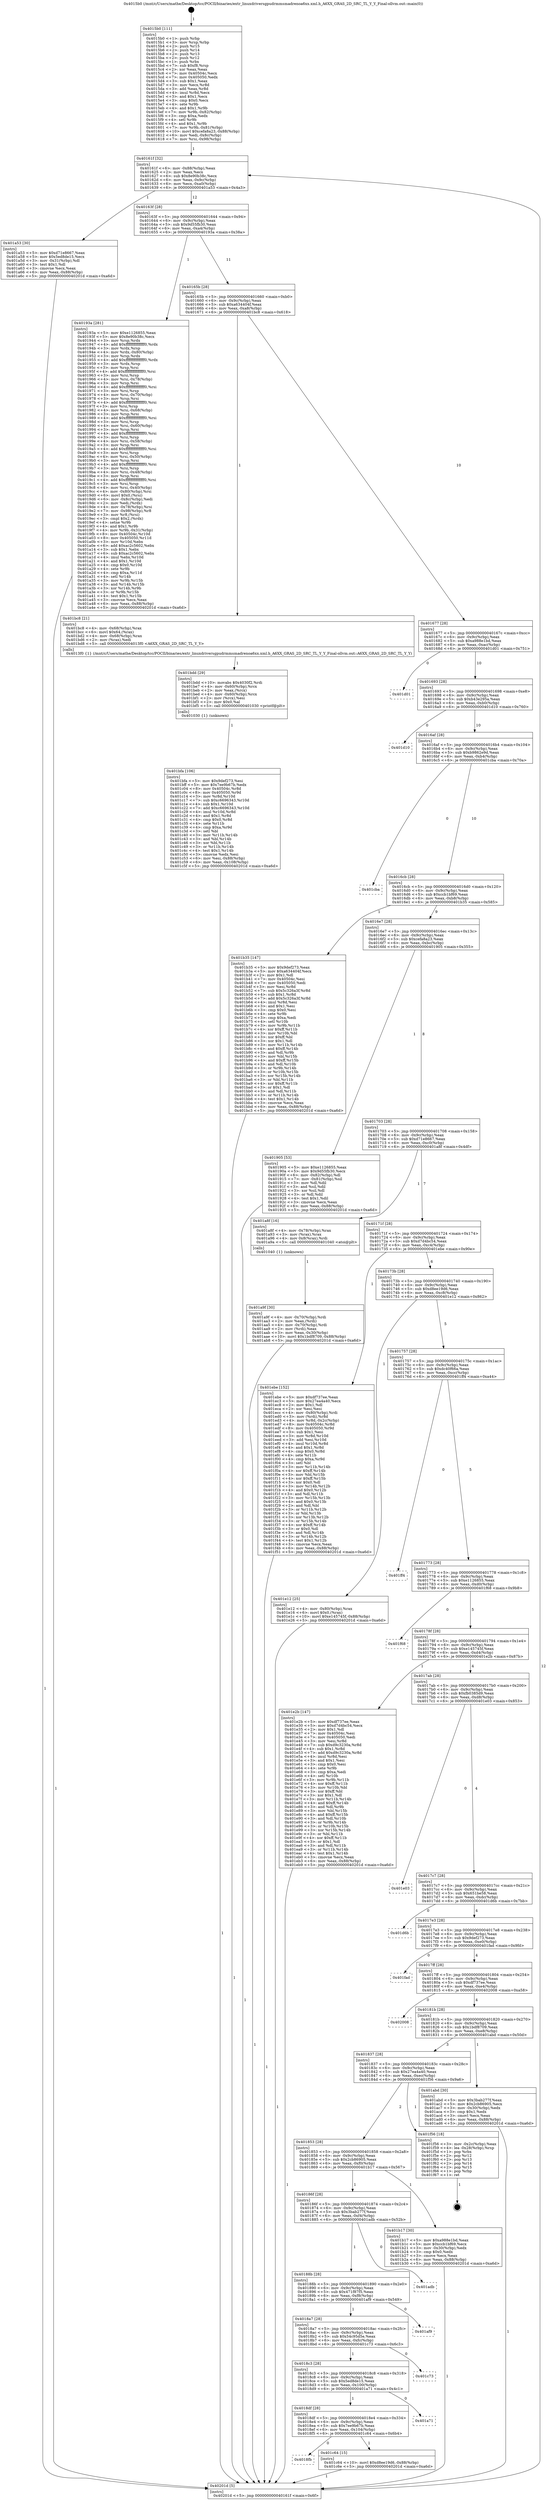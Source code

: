 digraph "0x4015b0" {
  label = "0x4015b0 (/mnt/c/Users/mathe/Desktop/tcc/POCII/binaries/extr_linuxdriversgpudrmmsmadrenoa6xx.xml.h_A6XX_GRAS_2D_SRC_TL_Y_Y_Final-ollvm.out::main(0))"
  labelloc = "t"
  node[shape=record]

  Entry [label="",width=0.3,height=0.3,shape=circle,fillcolor=black,style=filled]
  "0x40161f" [label="{
     0x40161f [32]\l
     | [instrs]\l
     &nbsp;&nbsp;0x40161f \<+6\>: mov -0x88(%rbp),%eax\l
     &nbsp;&nbsp;0x401625 \<+2\>: mov %eax,%ecx\l
     &nbsp;&nbsp;0x401627 \<+6\>: sub $0x8e90b38c,%ecx\l
     &nbsp;&nbsp;0x40162d \<+6\>: mov %eax,-0x9c(%rbp)\l
     &nbsp;&nbsp;0x401633 \<+6\>: mov %ecx,-0xa0(%rbp)\l
     &nbsp;&nbsp;0x401639 \<+6\>: je 0000000000401a53 \<main+0x4a3\>\l
  }"]
  "0x401a53" [label="{
     0x401a53 [30]\l
     | [instrs]\l
     &nbsp;&nbsp;0x401a53 \<+5\>: mov $0xd71e8667,%eax\l
     &nbsp;&nbsp;0x401a58 \<+5\>: mov $0x5ed8de15,%ecx\l
     &nbsp;&nbsp;0x401a5d \<+3\>: mov -0x31(%rbp),%dl\l
     &nbsp;&nbsp;0x401a60 \<+3\>: test $0x1,%dl\l
     &nbsp;&nbsp;0x401a63 \<+3\>: cmovne %ecx,%eax\l
     &nbsp;&nbsp;0x401a66 \<+6\>: mov %eax,-0x88(%rbp)\l
     &nbsp;&nbsp;0x401a6c \<+5\>: jmp 000000000040201d \<main+0xa6d\>\l
  }"]
  "0x40163f" [label="{
     0x40163f [28]\l
     | [instrs]\l
     &nbsp;&nbsp;0x40163f \<+5\>: jmp 0000000000401644 \<main+0x94\>\l
     &nbsp;&nbsp;0x401644 \<+6\>: mov -0x9c(%rbp),%eax\l
     &nbsp;&nbsp;0x40164a \<+5\>: sub $0x9d55fb30,%eax\l
     &nbsp;&nbsp;0x40164f \<+6\>: mov %eax,-0xa4(%rbp)\l
     &nbsp;&nbsp;0x401655 \<+6\>: je 000000000040193a \<main+0x38a\>\l
  }"]
  Exit [label="",width=0.3,height=0.3,shape=circle,fillcolor=black,style=filled,peripheries=2]
  "0x40193a" [label="{
     0x40193a [281]\l
     | [instrs]\l
     &nbsp;&nbsp;0x40193a \<+5\>: mov $0xe1126855,%eax\l
     &nbsp;&nbsp;0x40193f \<+5\>: mov $0x8e90b38c,%ecx\l
     &nbsp;&nbsp;0x401944 \<+3\>: mov %rsp,%rdx\l
     &nbsp;&nbsp;0x401947 \<+4\>: add $0xfffffffffffffff0,%rdx\l
     &nbsp;&nbsp;0x40194b \<+3\>: mov %rdx,%rsp\l
     &nbsp;&nbsp;0x40194e \<+4\>: mov %rdx,-0x80(%rbp)\l
     &nbsp;&nbsp;0x401952 \<+3\>: mov %rsp,%rdx\l
     &nbsp;&nbsp;0x401955 \<+4\>: add $0xfffffffffffffff0,%rdx\l
     &nbsp;&nbsp;0x401959 \<+3\>: mov %rdx,%rsp\l
     &nbsp;&nbsp;0x40195c \<+3\>: mov %rsp,%rsi\l
     &nbsp;&nbsp;0x40195f \<+4\>: add $0xfffffffffffffff0,%rsi\l
     &nbsp;&nbsp;0x401963 \<+3\>: mov %rsi,%rsp\l
     &nbsp;&nbsp;0x401966 \<+4\>: mov %rsi,-0x78(%rbp)\l
     &nbsp;&nbsp;0x40196a \<+3\>: mov %rsp,%rsi\l
     &nbsp;&nbsp;0x40196d \<+4\>: add $0xfffffffffffffff0,%rsi\l
     &nbsp;&nbsp;0x401971 \<+3\>: mov %rsi,%rsp\l
     &nbsp;&nbsp;0x401974 \<+4\>: mov %rsi,-0x70(%rbp)\l
     &nbsp;&nbsp;0x401978 \<+3\>: mov %rsp,%rsi\l
     &nbsp;&nbsp;0x40197b \<+4\>: add $0xfffffffffffffff0,%rsi\l
     &nbsp;&nbsp;0x40197f \<+3\>: mov %rsi,%rsp\l
     &nbsp;&nbsp;0x401982 \<+4\>: mov %rsi,-0x68(%rbp)\l
     &nbsp;&nbsp;0x401986 \<+3\>: mov %rsp,%rsi\l
     &nbsp;&nbsp;0x401989 \<+4\>: add $0xfffffffffffffff0,%rsi\l
     &nbsp;&nbsp;0x40198d \<+3\>: mov %rsi,%rsp\l
     &nbsp;&nbsp;0x401990 \<+4\>: mov %rsi,-0x60(%rbp)\l
     &nbsp;&nbsp;0x401994 \<+3\>: mov %rsp,%rsi\l
     &nbsp;&nbsp;0x401997 \<+4\>: add $0xfffffffffffffff0,%rsi\l
     &nbsp;&nbsp;0x40199b \<+3\>: mov %rsi,%rsp\l
     &nbsp;&nbsp;0x40199e \<+4\>: mov %rsi,-0x58(%rbp)\l
     &nbsp;&nbsp;0x4019a2 \<+3\>: mov %rsp,%rsi\l
     &nbsp;&nbsp;0x4019a5 \<+4\>: add $0xfffffffffffffff0,%rsi\l
     &nbsp;&nbsp;0x4019a9 \<+3\>: mov %rsi,%rsp\l
     &nbsp;&nbsp;0x4019ac \<+4\>: mov %rsi,-0x50(%rbp)\l
     &nbsp;&nbsp;0x4019b0 \<+3\>: mov %rsp,%rsi\l
     &nbsp;&nbsp;0x4019b3 \<+4\>: add $0xfffffffffffffff0,%rsi\l
     &nbsp;&nbsp;0x4019b7 \<+3\>: mov %rsi,%rsp\l
     &nbsp;&nbsp;0x4019ba \<+4\>: mov %rsi,-0x48(%rbp)\l
     &nbsp;&nbsp;0x4019be \<+3\>: mov %rsp,%rsi\l
     &nbsp;&nbsp;0x4019c1 \<+4\>: add $0xfffffffffffffff0,%rsi\l
     &nbsp;&nbsp;0x4019c5 \<+3\>: mov %rsi,%rsp\l
     &nbsp;&nbsp;0x4019c8 \<+4\>: mov %rsi,-0x40(%rbp)\l
     &nbsp;&nbsp;0x4019cc \<+4\>: mov -0x80(%rbp),%rsi\l
     &nbsp;&nbsp;0x4019d0 \<+6\>: movl $0x0,(%rsi)\l
     &nbsp;&nbsp;0x4019d6 \<+6\>: mov -0x8c(%rbp),%edi\l
     &nbsp;&nbsp;0x4019dc \<+2\>: mov %edi,(%rdx)\l
     &nbsp;&nbsp;0x4019de \<+4\>: mov -0x78(%rbp),%rsi\l
     &nbsp;&nbsp;0x4019e2 \<+7\>: mov -0x98(%rbp),%r8\l
     &nbsp;&nbsp;0x4019e9 \<+3\>: mov %r8,(%rsi)\l
     &nbsp;&nbsp;0x4019ec \<+3\>: cmpl $0x2,(%rdx)\l
     &nbsp;&nbsp;0x4019ef \<+4\>: setne %r9b\l
     &nbsp;&nbsp;0x4019f3 \<+4\>: and $0x1,%r9b\l
     &nbsp;&nbsp;0x4019f7 \<+4\>: mov %r9b,-0x31(%rbp)\l
     &nbsp;&nbsp;0x4019fb \<+8\>: mov 0x40504c,%r10d\l
     &nbsp;&nbsp;0x401a03 \<+8\>: mov 0x405050,%r11d\l
     &nbsp;&nbsp;0x401a0b \<+3\>: mov %r10d,%ebx\l
     &nbsp;&nbsp;0x401a0e \<+6\>: add $0xac2c5602,%ebx\l
     &nbsp;&nbsp;0x401a14 \<+3\>: sub $0x1,%ebx\l
     &nbsp;&nbsp;0x401a17 \<+6\>: sub $0xac2c5602,%ebx\l
     &nbsp;&nbsp;0x401a1d \<+4\>: imul %ebx,%r10d\l
     &nbsp;&nbsp;0x401a21 \<+4\>: and $0x1,%r10d\l
     &nbsp;&nbsp;0x401a25 \<+4\>: cmp $0x0,%r10d\l
     &nbsp;&nbsp;0x401a29 \<+4\>: sete %r9b\l
     &nbsp;&nbsp;0x401a2d \<+4\>: cmp $0xa,%r11d\l
     &nbsp;&nbsp;0x401a31 \<+4\>: setl %r14b\l
     &nbsp;&nbsp;0x401a35 \<+3\>: mov %r9b,%r15b\l
     &nbsp;&nbsp;0x401a38 \<+3\>: and %r14b,%r15b\l
     &nbsp;&nbsp;0x401a3b \<+3\>: xor %r14b,%r9b\l
     &nbsp;&nbsp;0x401a3e \<+3\>: or %r9b,%r15b\l
     &nbsp;&nbsp;0x401a41 \<+4\>: test $0x1,%r15b\l
     &nbsp;&nbsp;0x401a45 \<+3\>: cmovne %ecx,%eax\l
     &nbsp;&nbsp;0x401a48 \<+6\>: mov %eax,-0x88(%rbp)\l
     &nbsp;&nbsp;0x401a4e \<+5\>: jmp 000000000040201d \<main+0xa6d\>\l
  }"]
  "0x40165b" [label="{
     0x40165b [28]\l
     | [instrs]\l
     &nbsp;&nbsp;0x40165b \<+5\>: jmp 0000000000401660 \<main+0xb0\>\l
     &nbsp;&nbsp;0x401660 \<+6\>: mov -0x9c(%rbp),%eax\l
     &nbsp;&nbsp;0x401666 \<+5\>: sub $0xa634404f,%eax\l
     &nbsp;&nbsp;0x40166b \<+6\>: mov %eax,-0xa8(%rbp)\l
     &nbsp;&nbsp;0x401671 \<+6\>: je 0000000000401bc8 \<main+0x618\>\l
  }"]
  "0x4018fb" [label="{
     0x4018fb\l
  }", style=dashed]
  "0x401bc8" [label="{
     0x401bc8 [21]\l
     | [instrs]\l
     &nbsp;&nbsp;0x401bc8 \<+4\>: mov -0x68(%rbp),%rax\l
     &nbsp;&nbsp;0x401bcc \<+6\>: movl $0x64,(%rax)\l
     &nbsp;&nbsp;0x401bd2 \<+4\>: mov -0x68(%rbp),%rax\l
     &nbsp;&nbsp;0x401bd6 \<+2\>: mov (%rax),%edi\l
     &nbsp;&nbsp;0x401bd8 \<+5\>: call 00000000004013f0 \<A6XX_GRAS_2D_SRC_TL_Y_Y\>\l
     | [calls]\l
     &nbsp;&nbsp;0x4013f0 \{1\} (/mnt/c/Users/mathe/Desktop/tcc/POCII/binaries/extr_linuxdriversgpudrmmsmadrenoa6xx.xml.h_A6XX_GRAS_2D_SRC_TL_Y_Y_Final-ollvm.out::A6XX_GRAS_2D_SRC_TL_Y_Y)\l
  }"]
  "0x401677" [label="{
     0x401677 [28]\l
     | [instrs]\l
     &nbsp;&nbsp;0x401677 \<+5\>: jmp 000000000040167c \<main+0xcc\>\l
     &nbsp;&nbsp;0x40167c \<+6\>: mov -0x9c(%rbp),%eax\l
     &nbsp;&nbsp;0x401682 \<+5\>: sub $0xa988e1bd,%eax\l
     &nbsp;&nbsp;0x401687 \<+6\>: mov %eax,-0xac(%rbp)\l
     &nbsp;&nbsp;0x40168d \<+6\>: je 0000000000401d01 \<main+0x751\>\l
  }"]
  "0x401c64" [label="{
     0x401c64 [15]\l
     | [instrs]\l
     &nbsp;&nbsp;0x401c64 \<+10\>: movl $0xd8ee19d6,-0x88(%rbp)\l
     &nbsp;&nbsp;0x401c6e \<+5\>: jmp 000000000040201d \<main+0xa6d\>\l
  }"]
  "0x401d01" [label="{
     0x401d01\l
  }", style=dashed]
  "0x401693" [label="{
     0x401693 [28]\l
     | [instrs]\l
     &nbsp;&nbsp;0x401693 \<+5\>: jmp 0000000000401698 \<main+0xe8\>\l
     &nbsp;&nbsp;0x401698 \<+6\>: mov -0x9c(%rbp),%eax\l
     &nbsp;&nbsp;0x40169e \<+5\>: sub $0xb43e295a,%eax\l
     &nbsp;&nbsp;0x4016a3 \<+6\>: mov %eax,-0xb0(%rbp)\l
     &nbsp;&nbsp;0x4016a9 \<+6\>: je 0000000000401d10 \<main+0x760\>\l
  }"]
  "0x4018df" [label="{
     0x4018df [28]\l
     | [instrs]\l
     &nbsp;&nbsp;0x4018df \<+5\>: jmp 00000000004018e4 \<main+0x334\>\l
     &nbsp;&nbsp;0x4018e4 \<+6\>: mov -0x9c(%rbp),%eax\l
     &nbsp;&nbsp;0x4018ea \<+5\>: sub $0x7ee9b67b,%eax\l
     &nbsp;&nbsp;0x4018ef \<+6\>: mov %eax,-0x104(%rbp)\l
     &nbsp;&nbsp;0x4018f5 \<+6\>: je 0000000000401c64 \<main+0x6b4\>\l
  }"]
  "0x401d10" [label="{
     0x401d10\l
  }", style=dashed]
  "0x4016af" [label="{
     0x4016af [28]\l
     | [instrs]\l
     &nbsp;&nbsp;0x4016af \<+5\>: jmp 00000000004016b4 \<main+0x104\>\l
     &nbsp;&nbsp;0x4016b4 \<+6\>: mov -0x9c(%rbp),%eax\l
     &nbsp;&nbsp;0x4016ba \<+5\>: sub $0xb9862e9d,%eax\l
     &nbsp;&nbsp;0x4016bf \<+6\>: mov %eax,-0xb4(%rbp)\l
     &nbsp;&nbsp;0x4016c5 \<+6\>: je 0000000000401cba \<main+0x70a\>\l
  }"]
  "0x401a71" [label="{
     0x401a71\l
  }", style=dashed]
  "0x401cba" [label="{
     0x401cba\l
  }", style=dashed]
  "0x4016cb" [label="{
     0x4016cb [28]\l
     | [instrs]\l
     &nbsp;&nbsp;0x4016cb \<+5\>: jmp 00000000004016d0 \<main+0x120\>\l
     &nbsp;&nbsp;0x4016d0 \<+6\>: mov -0x9c(%rbp),%eax\l
     &nbsp;&nbsp;0x4016d6 \<+5\>: sub $0xccb1bf69,%eax\l
     &nbsp;&nbsp;0x4016db \<+6\>: mov %eax,-0xb8(%rbp)\l
     &nbsp;&nbsp;0x4016e1 \<+6\>: je 0000000000401b35 \<main+0x585\>\l
  }"]
  "0x4018c3" [label="{
     0x4018c3 [28]\l
     | [instrs]\l
     &nbsp;&nbsp;0x4018c3 \<+5\>: jmp 00000000004018c8 \<main+0x318\>\l
     &nbsp;&nbsp;0x4018c8 \<+6\>: mov -0x9c(%rbp),%eax\l
     &nbsp;&nbsp;0x4018ce \<+5\>: sub $0x5ed8de15,%eax\l
     &nbsp;&nbsp;0x4018d3 \<+6\>: mov %eax,-0x100(%rbp)\l
     &nbsp;&nbsp;0x4018d9 \<+6\>: je 0000000000401a71 \<main+0x4c1\>\l
  }"]
  "0x401b35" [label="{
     0x401b35 [147]\l
     | [instrs]\l
     &nbsp;&nbsp;0x401b35 \<+5\>: mov $0x9def273,%eax\l
     &nbsp;&nbsp;0x401b3a \<+5\>: mov $0xa634404f,%ecx\l
     &nbsp;&nbsp;0x401b3f \<+2\>: mov $0x1,%dl\l
     &nbsp;&nbsp;0x401b41 \<+7\>: mov 0x40504c,%esi\l
     &nbsp;&nbsp;0x401b48 \<+7\>: mov 0x405050,%edi\l
     &nbsp;&nbsp;0x401b4f \<+3\>: mov %esi,%r8d\l
     &nbsp;&nbsp;0x401b52 \<+7\>: sub $0x5c326a3f,%r8d\l
     &nbsp;&nbsp;0x401b59 \<+4\>: sub $0x1,%r8d\l
     &nbsp;&nbsp;0x401b5d \<+7\>: add $0x5c326a3f,%r8d\l
     &nbsp;&nbsp;0x401b64 \<+4\>: imul %r8d,%esi\l
     &nbsp;&nbsp;0x401b68 \<+3\>: and $0x1,%esi\l
     &nbsp;&nbsp;0x401b6b \<+3\>: cmp $0x0,%esi\l
     &nbsp;&nbsp;0x401b6e \<+4\>: sete %r9b\l
     &nbsp;&nbsp;0x401b72 \<+3\>: cmp $0xa,%edi\l
     &nbsp;&nbsp;0x401b75 \<+4\>: setl %r10b\l
     &nbsp;&nbsp;0x401b79 \<+3\>: mov %r9b,%r11b\l
     &nbsp;&nbsp;0x401b7c \<+4\>: xor $0xff,%r11b\l
     &nbsp;&nbsp;0x401b80 \<+3\>: mov %r10b,%bl\l
     &nbsp;&nbsp;0x401b83 \<+3\>: xor $0xff,%bl\l
     &nbsp;&nbsp;0x401b86 \<+3\>: xor $0x1,%dl\l
     &nbsp;&nbsp;0x401b89 \<+3\>: mov %r11b,%r14b\l
     &nbsp;&nbsp;0x401b8c \<+4\>: and $0xff,%r14b\l
     &nbsp;&nbsp;0x401b90 \<+3\>: and %dl,%r9b\l
     &nbsp;&nbsp;0x401b93 \<+3\>: mov %bl,%r15b\l
     &nbsp;&nbsp;0x401b96 \<+4\>: and $0xff,%r15b\l
     &nbsp;&nbsp;0x401b9a \<+3\>: and %dl,%r10b\l
     &nbsp;&nbsp;0x401b9d \<+3\>: or %r9b,%r14b\l
     &nbsp;&nbsp;0x401ba0 \<+3\>: or %r10b,%r15b\l
     &nbsp;&nbsp;0x401ba3 \<+3\>: xor %r15b,%r14b\l
     &nbsp;&nbsp;0x401ba6 \<+3\>: or %bl,%r11b\l
     &nbsp;&nbsp;0x401ba9 \<+4\>: xor $0xff,%r11b\l
     &nbsp;&nbsp;0x401bad \<+3\>: or $0x1,%dl\l
     &nbsp;&nbsp;0x401bb0 \<+3\>: and %dl,%r11b\l
     &nbsp;&nbsp;0x401bb3 \<+3\>: or %r11b,%r14b\l
     &nbsp;&nbsp;0x401bb6 \<+4\>: test $0x1,%r14b\l
     &nbsp;&nbsp;0x401bba \<+3\>: cmovne %ecx,%eax\l
     &nbsp;&nbsp;0x401bbd \<+6\>: mov %eax,-0x88(%rbp)\l
     &nbsp;&nbsp;0x401bc3 \<+5\>: jmp 000000000040201d \<main+0xa6d\>\l
  }"]
  "0x4016e7" [label="{
     0x4016e7 [28]\l
     | [instrs]\l
     &nbsp;&nbsp;0x4016e7 \<+5\>: jmp 00000000004016ec \<main+0x13c\>\l
     &nbsp;&nbsp;0x4016ec \<+6\>: mov -0x9c(%rbp),%eax\l
     &nbsp;&nbsp;0x4016f2 \<+5\>: sub $0xcefa8a23,%eax\l
     &nbsp;&nbsp;0x4016f7 \<+6\>: mov %eax,-0xbc(%rbp)\l
     &nbsp;&nbsp;0x4016fd \<+6\>: je 0000000000401905 \<main+0x355\>\l
  }"]
  "0x401c73" [label="{
     0x401c73\l
  }", style=dashed]
  "0x401905" [label="{
     0x401905 [53]\l
     | [instrs]\l
     &nbsp;&nbsp;0x401905 \<+5\>: mov $0xe1126855,%eax\l
     &nbsp;&nbsp;0x40190a \<+5\>: mov $0x9d55fb30,%ecx\l
     &nbsp;&nbsp;0x40190f \<+6\>: mov -0x82(%rbp),%dl\l
     &nbsp;&nbsp;0x401915 \<+7\>: mov -0x81(%rbp),%sil\l
     &nbsp;&nbsp;0x40191c \<+3\>: mov %dl,%dil\l
     &nbsp;&nbsp;0x40191f \<+3\>: and %sil,%dil\l
     &nbsp;&nbsp;0x401922 \<+3\>: xor %sil,%dl\l
     &nbsp;&nbsp;0x401925 \<+3\>: or %dl,%dil\l
     &nbsp;&nbsp;0x401928 \<+4\>: test $0x1,%dil\l
     &nbsp;&nbsp;0x40192c \<+3\>: cmovne %ecx,%eax\l
     &nbsp;&nbsp;0x40192f \<+6\>: mov %eax,-0x88(%rbp)\l
     &nbsp;&nbsp;0x401935 \<+5\>: jmp 000000000040201d \<main+0xa6d\>\l
  }"]
  "0x401703" [label="{
     0x401703 [28]\l
     | [instrs]\l
     &nbsp;&nbsp;0x401703 \<+5\>: jmp 0000000000401708 \<main+0x158\>\l
     &nbsp;&nbsp;0x401708 \<+6\>: mov -0x9c(%rbp),%eax\l
     &nbsp;&nbsp;0x40170e \<+5\>: sub $0xd71e8667,%eax\l
     &nbsp;&nbsp;0x401713 \<+6\>: mov %eax,-0xc0(%rbp)\l
     &nbsp;&nbsp;0x401719 \<+6\>: je 0000000000401a8f \<main+0x4df\>\l
  }"]
  "0x40201d" [label="{
     0x40201d [5]\l
     | [instrs]\l
     &nbsp;&nbsp;0x40201d \<+5\>: jmp 000000000040161f \<main+0x6f\>\l
  }"]
  "0x4015b0" [label="{
     0x4015b0 [111]\l
     | [instrs]\l
     &nbsp;&nbsp;0x4015b0 \<+1\>: push %rbp\l
     &nbsp;&nbsp;0x4015b1 \<+3\>: mov %rsp,%rbp\l
     &nbsp;&nbsp;0x4015b4 \<+2\>: push %r15\l
     &nbsp;&nbsp;0x4015b6 \<+2\>: push %r14\l
     &nbsp;&nbsp;0x4015b8 \<+2\>: push %r13\l
     &nbsp;&nbsp;0x4015ba \<+2\>: push %r12\l
     &nbsp;&nbsp;0x4015bc \<+1\>: push %rbx\l
     &nbsp;&nbsp;0x4015bd \<+7\>: sub $0xf8,%rsp\l
     &nbsp;&nbsp;0x4015c4 \<+2\>: xor %eax,%eax\l
     &nbsp;&nbsp;0x4015c6 \<+7\>: mov 0x40504c,%ecx\l
     &nbsp;&nbsp;0x4015cd \<+7\>: mov 0x405050,%edx\l
     &nbsp;&nbsp;0x4015d4 \<+3\>: sub $0x1,%eax\l
     &nbsp;&nbsp;0x4015d7 \<+3\>: mov %ecx,%r8d\l
     &nbsp;&nbsp;0x4015da \<+3\>: add %eax,%r8d\l
     &nbsp;&nbsp;0x4015dd \<+4\>: imul %r8d,%ecx\l
     &nbsp;&nbsp;0x4015e1 \<+3\>: and $0x1,%ecx\l
     &nbsp;&nbsp;0x4015e4 \<+3\>: cmp $0x0,%ecx\l
     &nbsp;&nbsp;0x4015e7 \<+4\>: sete %r9b\l
     &nbsp;&nbsp;0x4015eb \<+4\>: and $0x1,%r9b\l
     &nbsp;&nbsp;0x4015ef \<+7\>: mov %r9b,-0x82(%rbp)\l
     &nbsp;&nbsp;0x4015f6 \<+3\>: cmp $0xa,%edx\l
     &nbsp;&nbsp;0x4015f9 \<+4\>: setl %r9b\l
     &nbsp;&nbsp;0x4015fd \<+4\>: and $0x1,%r9b\l
     &nbsp;&nbsp;0x401601 \<+7\>: mov %r9b,-0x81(%rbp)\l
     &nbsp;&nbsp;0x401608 \<+10\>: movl $0xcefa8a23,-0x88(%rbp)\l
     &nbsp;&nbsp;0x401612 \<+6\>: mov %edi,-0x8c(%rbp)\l
     &nbsp;&nbsp;0x401618 \<+7\>: mov %rsi,-0x98(%rbp)\l
  }"]
  "0x4018a7" [label="{
     0x4018a7 [28]\l
     | [instrs]\l
     &nbsp;&nbsp;0x4018a7 \<+5\>: jmp 00000000004018ac \<main+0x2fc\>\l
     &nbsp;&nbsp;0x4018ac \<+6\>: mov -0x9c(%rbp),%eax\l
     &nbsp;&nbsp;0x4018b2 \<+5\>: sub $0x54c95d5e,%eax\l
     &nbsp;&nbsp;0x4018b7 \<+6\>: mov %eax,-0xfc(%rbp)\l
     &nbsp;&nbsp;0x4018bd \<+6\>: je 0000000000401c73 \<main+0x6c3\>\l
  }"]
  "0x401af9" [label="{
     0x401af9\l
  }", style=dashed]
  "0x401a8f" [label="{
     0x401a8f [16]\l
     | [instrs]\l
     &nbsp;&nbsp;0x401a8f \<+4\>: mov -0x78(%rbp),%rax\l
     &nbsp;&nbsp;0x401a93 \<+3\>: mov (%rax),%rax\l
     &nbsp;&nbsp;0x401a96 \<+4\>: mov 0x8(%rax),%rdi\l
     &nbsp;&nbsp;0x401a9a \<+5\>: call 0000000000401040 \<atoi@plt\>\l
     | [calls]\l
     &nbsp;&nbsp;0x401040 \{1\} (unknown)\l
  }"]
  "0x40171f" [label="{
     0x40171f [28]\l
     | [instrs]\l
     &nbsp;&nbsp;0x40171f \<+5\>: jmp 0000000000401724 \<main+0x174\>\l
     &nbsp;&nbsp;0x401724 \<+6\>: mov -0x9c(%rbp),%eax\l
     &nbsp;&nbsp;0x40172a \<+5\>: sub $0xd7d4bc54,%eax\l
     &nbsp;&nbsp;0x40172f \<+6\>: mov %eax,-0xc4(%rbp)\l
     &nbsp;&nbsp;0x401735 \<+6\>: je 0000000000401ebe \<main+0x90e\>\l
  }"]
  "0x401a9f" [label="{
     0x401a9f [30]\l
     | [instrs]\l
     &nbsp;&nbsp;0x401a9f \<+4\>: mov -0x70(%rbp),%rdi\l
     &nbsp;&nbsp;0x401aa3 \<+2\>: mov %eax,(%rdi)\l
     &nbsp;&nbsp;0x401aa5 \<+4\>: mov -0x70(%rbp),%rdi\l
     &nbsp;&nbsp;0x401aa9 \<+2\>: mov (%rdi),%eax\l
     &nbsp;&nbsp;0x401aab \<+3\>: mov %eax,-0x30(%rbp)\l
     &nbsp;&nbsp;0x401aae \<+10\>: movl $0x1bdf8709,-0x88(%rbp)\l
     &nbsp;&nbsp;0x401ab8 \<+5\>: jmp 000000000040201d \<main+0xa6d\>\l
  }"]
  "0x40188b" [label="{
     0x40188b [28]\l
     | [instrs]\l
     &nbsp;&nbsp;0x40188b \<+5\>: jmp 0000000000401890 \<main+0x2e0\>\l
     &nbsp;&nbsp;0x401890 \<+6\>: mov -0x9c(%rbp),%eax\l
     &nbsp;&nbsp;0x401896 \<+5\>: sub $0x471f87f5,%eax\l
     &nbsp;&nbsp;0x40189b \<+6\>: mov %eax,-0xf8(%rbp)\l
     &nbsp;&nbsp;0x4018a1 \<+6\>: je 0000000000401af9 \<main+0x549\>\l
  }"]
  "0x401ebe" [label="{
     0x401ebe [152]\l
     | [instrs]\l
     &nbsp;&nbsp;0x401ebe \<+5\>: mov $0xdf737ee,%eax\l
     &nbsp;&nbsp;0x401ec3 \<+5\>: mov $0x27ea4a40,%ecx\l
     &nbsp;&nbsp;0x401ec8 \<+2\>: mov $0x1,%dl\l
     &nbsp;&nbsp;0x401eca \<+2\>: xor %esi,%esi\l
     &nbsp;&nbsp;0x401ecc \<+4\>: mov -0x80(%rbp),%rdi\l
     &nbsp;&nbsp;0x401ed0 \<+3\>: mov (%rdi),%r8d\l
     &nbsp;&nbsp;0x401ed3 \<+4\>: mov %r8d,-0x2c(%rbp)\l
     &nbsp;&nbsp;0x401ed7 \<+8\>: mov 0x40504c,%r8d\l
     &nbsp;&nbsp;0x401edf \<+8\>: mov 0x405050,%r9d\l
     &nbsp;&nbsp;0x401ee7 \<+3\>: sub $0x1,%esi\l
     &nbsp;&nbsp;0x401eea \<+3\>: mov %r8d,%r10d\l
     &nbsp;&nbsp;0x401eed \<+3\>: add %esi,%r10d\l
     &nbsp;&nbsp;0x401ef0 \<+4\>: imul %r10d,%r8d\l
     &nbsp;&nbsp;0x401ef4 \<+4\>: and $0x1,%r8d\l
     &nbsp;&nbsp;0x401ef8 \<+4\>: cmp $0x0,%r8d\l
     &nbsp;&nbsp;0x401efc \<+4\>: sete %r11b\l
     &nbsp;&nbsp;0x401f00 \<+4\>: cmp $0xa,%r9d\l
     &nbsp;&nbsp;0x401f04 \<+3\>: setl %bl\l
     &nbsp;&nbsp;0x401f07 \<+3\>: mov %r11b,%r14b\l
     &nbsp;&nbsp;0x401f0a \<+4\>: xor $0xff,%r14b\l
     &nbsp;&nbsp;0x401f0e \<+3\>: mov %bl,%r15b\l
     &nbsp;&nbsp;0x401f11 \<+4\>: xor $0xff,%r15b\l
     &nbsp;&nbsp;0x401f15 \<+3\>: xor $0x0,%dl\l
     &nbsp;&nbsp;0x401f18 \<+3\>: mov %r14b,%r12b\l
     &nbsp;&nbsp;0x401f1b \<+4\>: and $0x0,%r12b\l
     &nbsp;&nbsp;0x401f1f \<+3\>: and %dl,%r11b\l
     &nbsp;&nbsp;0x401f22 \<+3\>: mov %r15b,%r13b\l
     &nbsp;&nbsp;0x401f25 \<+4\>: and $0x0,%r13b\l
     &nbsp;&nbsp;0x401f29 \<+2\>: and %dl,%bl\l
     &nbsp;&nbsp;0x401f2b \<+3\>: or %r11b,%r12b\l
     &nbsp;&nbsp;0x401f2e \<+3\>: or %bl,%r13b\l
     &nbsp;&nbsp;0x401f31 \<+3\>: xor %r13b,%r12b\l
     &nbsp;&nbsp;0x401f34 \<+3\>: or %r15b,%r14b\l
     &nbsp;&nbsp;0x401f37 \<+4\>: xor $0xff,%r14b\l
     &nbsp;&nbsp;0x401f3b \<+3\>: or $0x0,%dl\l
     &nbsp;&nbsp;0x401f3e \<+3\>: and %dl,%r14b\l
     &nbsp;&nbsp;0x401f41 \<+3\>: or %r14b,%r12b\l
     &nbsp;&nbsp;0x401f44 \<+4\>: test $0x1,%r12b\l
     &nbsp;&nbsp;0x401f48 \<+3\>: cmovne %ecx,%eax\l
     &nbsp;&nbsp;0x401f4b \<+6\>: mov %eax,-0x88(%rbp)\l
     &nbsp;&nbsp;0x401f51 \<+5\>: jmp 000000000040201d \<main+0xa6d\>\l
  }"]
  "0x40173b" [label="{
     0x40173b [28]\l
     | [instrs]\l
     &nbsp;&nbsp;0x40173b \<+5\>: jmp 0000000000401740 \<main+0x190\>\l
     &nbsp;&nbsp;0x401740 \<+6\>: mov -0x9c(%rbp),%eax\l
     &nbsp;&nbsp;0x401746 \<+5\>: sub $0xd8ee19d6,%eax\l
     &nbsp;&nbsp;0x40174b \<+6\>: mov %eax,-0xc8(%rbp)\l
     &nbsp;&nbsp;0x401751 \<+6\>: je 0000000000401e12 \<main+0x862\>\l
  }"]
  "0x401adb" [label="{
     0x401adb\l
  }", style=dashed]
  "0x401e12" [label="{
     0x401e12 [25]\l
     | [instrs]\l
     &nbsp;&nbsp;0x401e12 \<+4\>: mov -0x80(%rbp),%rax\l
     &nbsp;&nbsp;0x401e16 \<+6\>: movl $0x0,(%rax)\l
     &nbsp;&nbsp;0x401e1c \<+10\>: movl $0xe145745f,-0x88(%rbp)\l
     &nbsp;&nbsp;0x401e26 \<+5\>: jmp 000000000040201d \<main+0xa6d\>\l
  }"]
  "0x401757" [label="{
     0x401757 [28]\l
     | [instrs]\l
     &nbsp;&nbsp;0x401757 \<+5\>: jmp 000000000040175c \<main+0x1ac\>\l
     &nbsp;&nbsp;0x40175c \<+6\>: mov -0x9c(%rbp),%eax\l
     &nbsp;&nbsp;0x401762 \<+5\>: sub $0xdc40f66a,%eax\l
     &nbsp;&nbsp;0x401767 \<+6\>: mov %eax,-0xcc(%rbp)\l
     &nbsp;&nbsp;0x40176d \<+6\>: je 0000000000401ff4 \<main+0xa44\>\l
  }"]
  "0x401bfa" [label="{
     0x401bfa [106]\l
     | [instrs]\l
     &nbsp;&nbsp;0x401bfa \<+5\>: mov $0x9def273,%esi\l
     &nbsp;&nbsp;0x401bff \<+5\>: mov $0x7ee9b67b,%edx\l
     &nbsp;&nbsp;0x401c04 \<+8\>: mov 0x40504c,%r8d\l
     &nbsp;&nbsp;0x401c0c \<+8\>: mov 0x405050,%r9d\l
     &nbsp;&nbsp;0x401c14 \<+3\>: mov %r8d,%r10d\l
     &nbsp;&nbsp;0x401c17 \<+7\>: sub $0xc6696343,%r10d\l
     &nbsp;&nbsp;0x401c1e \<+4\>: sub $0x1,%r10d\l
     &nbsp;&nbsp;0x401c22 \<+7\>: add $0xc6696343,%r10d\l
     &nbsp;&nbsp;0x401c29 \<+4\>: imul %r10d,%r8d\l
     &nbsp;&nbsp;0x401c2d \<+4\>: and $0x1,%r8d\l
     &nbsp;&nbsp;0x401c31 \<+4\>: cmp $0x0,%r8d\l
     &nbsp;&nbsp;0x401c35 \<+4\>: sete %r11b\l
     &nbsp;&nbsp;0x401c39 \<+4\>: cmp $0xa,%r9d\l
     &nbsp;&nbsp;0x401c3d \<+3\>: setl %bl\l
     &nbsp;&nbsp;0x401c40 \<+3\>: mov %r11b,%r14b\l
     &nbsp;&nbsp;0x401c43 \<+3\>: and %bl,%r14b\l
     &nbsp;&nbsp;0x401c46 \<+3\>: xor %bl,%r11b\l
     &nbsp;&nbsp;0x401c49 \<+3\>: or %r11b,%r14b\l
     &nbsp;&nbsp;0x401c4c \<+4\>: test $0x1,%r14b\l
     &nbsp;&nbsp;0x401c50 \<+3\>: cmovne %edx,%esi\l
     &nbsp;&nbsp;0x401c53 \<+6\>: mov %esi,-0x88(%rbp)\l
     &nbsp;&nbsp;0x401c59 \<+6\>: mov %eax,-0x108(%rbp)\l
     &nbsp;&nbsp;0x401c5f \<+5\>: jmp 000000000040201d \<main+0xa6d\>\l
  }"]
  "0x401ff4" [label="{
     0x401ff4\l
  }", style=dashed]
  "0x401773" [label="{
     0x401773 [28]\l
     | [instrs]\l
     &nbsp;&nbsp;0x401773 \<+5\>: jmp 0000000000401778 \<main+0x1c8\>\l
     &nbsp;&nbsp;0x401778 \<+6\>: mov -0x9c(%rbp),%eax\l
     &nbsp;&nbsp;0x40177e \<+5\>: sub $0xe1126855,%eax\l
     &nbsp;&nbsp;0x401783 \<+6\>: mov %eax,-0xd0(%rbp)\l
     &nbsp;&nbsp;0x401789 \<+6\>: je 0000000000401f68 \<main+0x9b8\>\l
  }"]
  "0x401bdd" [label="{
     0x401bdd [29]\l
     | [instrs]\l
     &nbsp;&nbsp;0x401bdd \<+10\>: movabs $0x4030f2,%rdi\l
     &nbsp;&nbsp;0x401be7 \<+4\>: mov -0x60(%rbp),%rcx\l
     &nbsp;&nbsp;0x401beb \<+2\>: mov %eax,(%rcx)\l
     &nbsp;&nbsp;0x401bed \<+4\>: mov -0x60(%rbp),%rcx\l
     &nbsp;&nbsp;0x401bf1 \<+2\>: mov (%rcx),%esi\l
     &nbsp;&nbsp;0x401bf3 \<+2\>: mov $0x0,%al\l
     &nbsp;&nbsp;0x401bf5 \<+5\>: call 0000000000401030 \<printf@plt\>\l
     | [calls]\l
     &nbsp;&nbsp;0x401030 \{1\} (unknown)\l
  }"]
  "0x401f68" [label="{
     0x401f68\l
  }", style=dashed]
  "0x40178f" [label="{
     0x40178f [28]\l
     | [instrs]\l
     &nbsp;&nbsp;0x40178f \<+5\>: jmp 0000000000401794 \<main+0x1e4\>\l
     &nbsp;&nbsp;0x401794 \<+6\>: mov -0x9c(%rbp),%eax\l
     &nbsp;&nbsp;0x40179a \<+5\>: sub $0xe145745f,%eax\l
     &nbsp;&nbsp;0x40179f \<+6\>: mov %eax,-0xd4(%rbp)\l
     &nbsp;&nbsp;0x4017a5 \<+6\>: je 0000000000401e2b \<main+0x87b\>\l
  }"]
  "0x40186f" [label="{
     0x40186f [28]\l
     | [instrs]\l
     &nbsp;&nbsp;0x40186f \<+5\>: jmp 0000000000401874 \<main+0x2c4\>\l
     &nbsp;&nbsp;0x401874 \<+6\>: mov -0x9c(%rbp),%eax\l
     &nbsp;&nbsp;0x40187a \<+5\>: sub $0x3bab277f,%eax\l
     &nbsp;&nbsp;0x40187f \<+6\>: mov %eax,-0xf4(%rbp)\l
     &nbsp;&nbsp;0x401885 \<+6\>: je 0000000000401adb \<main+0x52b\>\l
  }"]
  "0x401e2b" [label="{
     0x401e2b [147]\l
     | [instrs]\l
     &nbsp;&nbsp;0x401e2b \<+5\>: mov $0xdf737ee,%eax\l
     &nbsp;&nbsp;0x401e30 \<+5\>: mov $0xd7d4bc54,%ecx\l
     &nbsp;&nbsp;0x401e35 \<+2\>: mov $0x1,%dl\l
     &nbsp;&nbsp;0x401e37 \<+7\>: mov 0x40504c,%esi\l
     &nbsp;&nbsp;0x401e3e \<+7\>: mov 0x405050,%edi\l
     &nbsp;&nbsp;0x401e45 \<+3\>: mov %esi,%r8d\l
     &nbsp;&nbsp;0x401e48 \<+7\>: sub $0xd9c3230a,%r8d\l
     &nbsp;&nbsp;0x401e4f \<+4\>: sub $0x1,%r8d\l
     &nbsp;&nbsp;0x401e53 \<+7\>: add $0xd9c3230a,%r8d\l
     &nbsp;&nbsp;0x401e5a \<+4\>: imul %r8d,%esi\l
     &nbsp;&nbsp;0x401e5e \<+3\>: and $0x1,%esi\l
     &nbsp;&nbsp;0x401e61 \<+3\>: cmp $0x0,%esi\l
     &nbsp;&nbsp;0x401e64 \<+4\>: sete %r9b\l
     &nbsp;&nbsp;0x401e68 \<+3\>: cmp $0xa,%edi\l
     &nbsp;&nbsp;0x401e6b \<+4\>: setl %r10b\l
     &nbsp;&nbsp;0x401e6f \<+3\>: mov %r9b,%r11b\l
     &nbsp;&nbsp;0x401e72 \<+4\>: xor $0xff,%r11b\l
     &nbsp;&nbsp;0x401e76 \<+3\>: mov %r10b,%bl\l
     &nbsp;&nbsp;0x401e79 \<+3\>: xor $0xff,%bl\l
     &nbsp;&nbsp;0x401e7c \<+3\>: xor $0x1,%dl\l
     &nbsp;&nbsp;0x401e7f \<+3\>: mov %r11b,%r14b\l
     &nbsp;&nbsp;0x401e82 \<+4\>: and $0xff,%r14b\l
     &nbsp;&nbsp;0x401e86 \<+3\>: and %dl,%r9b\l
     &nbsp;&nbsp;0x401e89 \<+3\>: mov %bl,%r15b\l
     &nbsp;&nbsp;0x401e8c \<+4\>: and $0xff,%r15b\l
     &nbsp;&nbsp;0x401e90 \<+3\>: and %dl,%r10b\l
     &nbsp;&nbsp;0x401e93 \<+3\>: or %r9b,%r14b\l
     &nbsp;&nbsp;0x401e96 \<+3\>: or %r10b,%r15b\l
     &nbsp;&nbsp;0x401e99 \<+3\>: xor %r15b,%r14b\l
     &nbsp;&nbsp;0x401e9c \<+3\>: or %bl,%r11b\l
     &nbsp;&nbsp;0x401e9f \<+4\>: xor $0xff,%r11b\l
     &nbsp;&nbsp;0x401ea3 \<+3\>: or $0x1,%dl\l
     &nbsp;&nbsp;0x401ea6 \<+3\>: and %dl,%r11b\l
     &nbsp;&nbsp;0x401ea9 \<+3\>: or %r11b,%r14b\l
     &nbsp;&nbsp;0x401eac \<+4\>: test $0x1,%r14b\l
     &nbsp;&nbsp;0x401eb0 \<+3\>: cmovne %ecx,%eax\l
     &nbsp;&nbsp;0x401eb3 \<+6\>: mov %eax,-0x88(%rbp)\l
     &nbsp;&nbsp;0x401eb9 \<+5\>: jmp 000000000040201d \<main+0xa6d\>\l
  }"]
  "0x4017ab" [label="{
     0x4017ab [28]\l
     | [instrs]\l
     &nbsp;&nbsp;0x4017ab \<+5\>: jmp 00000000004017b0 \<main+0x200\>\l
     &nbsp;&nbsp;0x4017b0 \<+6\>: mov -0x9c(%rbp),%eax\l
     &nbsp;&nbsp;0x4017b6 \<+5\>: sub $0xfb0385d9,%eax\l
     &nbsp;&nbsp;0x4017bb \<+6\>: mov %eax,-0xd8(%rbp)\l
     &nbsp;&nbsp;0x4017c1 \<+6\>: je 0000000000401e03 \<main+0x853\>\l
  }"]
  "0x401b17" [label="{
     0x401b17 [30]\l
     | [instrs]\l
     &nbsp;&nbsp;0x401b17 \<+5\>: mov $0xa988e1bd,%eax\l
     &nbsp;&nbsp;0x401b1c \<+5\>: mov $0xccb1bf69,%ecx\l
     &nbsp;&nbsp;0x401b21 \<+3\>: mov -0x30(%rbp),%edx\l
     &nbsp;&nbsp;0x401b24 \<+3\>: cmp $0x0,%edx\l
     &nbsp;&nbsp;0x401b27 \<+3\>: cmove %ecx,%eax\l
     &nbsp;&nbsp;0x401b2a \<+6\>: mov %eax,-0x88(%rbp)\l
     &nbsp;&nbsp;0x401b30 \<+5\>: jmp 000000000040201d \<main+0xa6d\>\l
  }"]
  "0x401e03" [label="{
     0x401e03\l
  }", style=dashed]
  "0x4017c7" [label="{
     0x4017c7 [28]\l
     | [instrs]\l
     &nbsp;&nbsp;0x4017c7 \<+5\>: jmp 00000000004017cc \<main+0x21c\>\l
     &nbsp;&nbsp;0x4017cc \<+6\>: mov -0x9c(%rbp),%eax\l
     &nbsp;&nbsp;0x4017d2 \<+5\>: sub $0x651be58,%eax\l
     &nbsp;&nbsp;0x4017d7 \<+6\>: mov %eax,-0xdc(%rbp)\l
     &nbsp;&nbsp;0x4017dd \<+6\>: je 0000000000401d6b \<main+0x7bb\>\l
  }"]
  "0x401853" [label="{
     0x401853 [28]\l
     | [instrs]\l
     &nbsp;&nbsp;0x401853 \<+5\>: jmp 0000000000401858 \<main+0x2a8\>\l
     &nbsp;&nbsp;0x401858 \<+6\>: mov -0x9c(%rbp),%eax\l
     &nbsp;&nbsp;0x40185e \<+5\>: sub $0x2cb86905,%eax\l
     &nbsp;&nbsp;0x401863 \<+6\>: mov %eax,-0xf0(%rbp)\l
     &nbsp;&nbsp;0x401869 \<+6\>: je 0000000000401b17 \<main+0x567\>\l
  }"]
  "0x401d6b" [label="{
     0x401d6b\l
  }", style=dashed]
  "0x4017e3" [label="{
     0x4017e3 [28]\l
     | [instrs]\l
     &nbsp;&nbsp;0x4017e3 \<+5\>: jmp 00000000004017e8 \<main+0x238\>\l
     &nbsp;&nbsp;0x4017e8 \<+6\>: mov -0x9c(%rbp),%eax\l
     &nbsp;&nbsp;0x4017ee \<+5\>: sub $0x9def273,%eax\l
     &nbsp;&nbsp;0x4017f3 \<+6\>: mov %eax,-0xe0(%rbp)\l
     &nbsp;&nbsp;0x4017f9 \<+6\>: je 0000000000401fad \<main+0x9fd\>\l
  }"]
  "0x401f56" [label="{
     0x401f56 [18]\l
     | [instrs]\l
     &nbsp;&nbsp;0x401f56 \<+3\>: mov -0x2c(%rbp),%eax\l
     &nbsp;&nbsp;0x401f59 \<+4\>: lea -0x28(%rbp),%rsp\l
     &nbsp;&nbsp;0x401f5d \<+1\>: pop %rbx\l
     &nbsp;&nbsp;0x401f5e \<+2\>: pop %r12\l
     &nbsp;&nbsp;0x401f60 \<+2\>: pop %r13\l
     &nbsp;&nbsp;0x401f62 \<+2\>: pop %r14\l
     &nbsp;&nbsp;0x401f64 \<+2\>: pop %r15\l
     &nbsp;&nbsp;0x401f66 \<+1\>: pop %rbp\l
     &nbsp;&nbsp;0x401f67 \<+1\>: ret\l
  }"]
  "0x401fad" [label="{
     0x401fad\l
  }", style=dashed]
  "0x4017ff" [label="{
     0x4017ff [28]\l
     | [instrs]\l
     &nbsp;&nbsp;0x4017ff \<+5\>: jmp 0000000000401804 \<main+0x254\>\l
     &nbsp;&nbsp;0x401804 \<+6\>: mov -0x9c(%rbp),%eax\l
     &nbsp;&nbsp;0x40180a \<+5\>: sub $0xdf737ee,%eax\l
     &nbsp;&nbsp;0x40180f \<+6\>: mov %eax,-0xe4(%rbp)\l
     &nbsp;&nbsp;0x401815 \<+6\>: je 0000000000402008 \<main+0xa58\>\l
  }"]
  "0x401837" [label="{
     0x401837 [28]\l
     | [instrs]\l
     &nbsp;&nbsp;0x401837 \<+5\>: jmp 000000000040183c \<main+0x28c\>\l
     &nbsp;&nbsp;0x40183c \<+6\>: mov -0x9c(%rbp),%eax\l
     &nbsp;&nbsp;0x401842 \<+5\>: sub $0x27ea4a40,%eax\l
     &nbsp;&nbsp;0x401847 \<+6\>: mov %eax,-0xec(%rbp)\l
     &nbsp;&nbsp;0x40184d \<+6\>: je 0000000000401f56 \<main+0x9a6\>\l
  }"]
  "0x402008" [label="{
     0x402008\l
  }", style=dashed]
  "0x40181b" [label="{
     0x40181b [28]\l
     | [instrs]\l
     &nbsp;&nbsp;0x40181b \<+5\>: jmp 0000000000401820 \<main+0x270\>\l
     &nbsp;&nbsp;0x401820 \<+6\>: mov -0x9c(%rbp),%eax\l
     &nbsp;&nbsp;0x401826 \<+5\>: sub $0x1bdf8709,%eax\l
     &nbsp;&nbsp;0x40182b \<+6\>: mov %eax,-0xe8(%rbp)\l
     &nbsp;&nbsp;0x401831 \<+6\>: je 0000000000401abd \<main+0x50d\>\l
  }"]
  "0x401abd" [label="{
     0x401abd [30]\l
     | [instrs]\l
     &nbsp;&nbsp;0x401abd \<+5\>: mov $0x3bab277f,%eax\l
     &nbsp;&nbsp;0x401ac2 \<+5\>: mov $0x2cb86905,%ecx\l
     &nbsp;&nbsp;0x401ac7 \<+3\>: mov -0x30(%rbp),%edx\l
     &nbsp;&nbsp;0x401aca \<+3\>: cmp $0x1,%edx\l
     &nbsp;&nbsp;0x401acd \<+3\>: cmovl %ecx,%eax\l
     &nbsp;&nbsp;0x401ad0 \<+6\>: mov %eax,-0x88(%rbp)\l
     &nbsp;&nbsp;0x401ad6 \<+5\>: jmp 000000000040201d \<main+0xa6d\>\l
  }"]
  Entry -> "0x4015b0" [label=" 1"]
  "0x40161f" -> "0x401a53" [label=" 1"]
  "0x40161f" -> "0x40163f" [label=" 12"]
  "0x401f56" -> Exit [label=" 1"]
  "0x40163f" -> "0x40193a" [label=" 1"]
  "0x40163f" -> "0x40165b" [label=" 11"]
  "0x401ebe" -> "0x40201d" [label=" 1"]
  "0x40165b" -> "0x401bc8" [label=" 1"]
  "0x40165b" -> "0x401677" [label=" 10"]
  "0x401e2b" -> "0x40201d" [label=" 1"]
  "0x401677" -> "0x401d01" [label=" 0"]
  "0x401677" -> "0x401693" [label=" 10"]
  "0x401e12" -> "0x40201d" [label=" 1"]
  "0x401693" -> "0x401d10" [label=" 0"]
  "0x401693" -> "0x4016af" [label=" 10"]
  "0x4018df" -> "0x4018fb" [label=" 0"]
  "0x4016af" -> "0x401cba" [label=" 0"]
  "0x4016af" -> "0x4016cb" [label=" 10"]
  "0x4018df" -> "0x401c64" [label=" 1"]
  "0x4016cb" -> "0x401b35" [label=" 1"]
  "0x4016cb" -> "0x4016e7" [label=" 9"]
  "0x4018c3" -> "0x4018df" [label=" 1"]
  "0x4016e7" -> "0x401905" [label=" 1"]
  "0x4016e7" -> "0x401703" [label=" 8"]
  "0x401905" -> "0x40201d" [label=" 1"]
  "0x4015b0" -> "0x40161f" [label=" 1"]
  "0x40201d" -> "0x40161f" [label=" 12"]
  "0x4018c3" -> "0x401a71" [label=" 0"]
  "0x40193a" -> "0x40201d" [label=" 1"]
  "0x401a53" -> "0x40201d" [label=" 1"]
  "0x4018a7" -> "0x4018c3" [label=" 1"]
  "0x401703" -> "0x401a8f" [label=" 1"]
  "0x401703" -> "0x40171f" [label=" 7"]
  "0x401a8f" -> "0x401a9f" [label=" 1"]
  "0x401a9f" -> "0x40201d" [label=" 1"]
  "0x4018a7" -> "0x401c73" [label=" 0"]
  "0x40171f" -> "0x401ebe" [label=" 1"]
  "0x40171f" -> "0x40173b" [label=" 6"]
  "0x40188b" -> "0x4018a7" [label=" 1"]
  "0x40173b" -> "0x401e12" [label=" 1"]
  "0x40173b" -> "0x401757" [label=" 5"]
  "0x40188b" -> "0x401af9" [label=" 0"]
  "0x401757" -> "0x401ff4" [label=" 0"]
  "0x401757" -> "0x401773" [label=" 5"]
  "0x40186f" -> "0x40188b" [label=" 1"]
  "0x401773" -> "0x401f68" [label=" 0"]
  "0x401773" -> "0x40178f" [label=" 5"]
  "0x40186f" -> "0x401adb" [label=" 0"]
  "0x40178f" -> "0x401e2b" [label=" 1"]
  "0x40178f" -> "0x4017ab" [label=" 4"]
  "0x401c64" -> "0x40201d" [label=" 1"]
  "0x4017ab" -> "0x401e03" [label=" 0"]
  "0x4017ab" -> "0x4017c7" [label=" 4"]
  "0x401bfa" -> "0x40201d" [label=" 1"]
  "0x4017c7" -> "0x401d6b" [label=" 0"]
  "0x4017c7" -> "0x4017e3" [label=" 4"]
  "0x401bc8" -> "0x401bdd" [label=" 1"]
  "0x4017e3" -> "0x401fad" [label=" 0"]
  "0x4017e3" -> "0x4017ff" [label=" 4"]
  "0x401b35" -> "0x40201d" [label=" 1"]
  "0x4017ff" -> "0x402008" [label=" 0"]
  "0x4017ff" -> "0x40181b" [label=" 4"]
  "0x401853" -> "0x40186f" [label=" 1"]
  "0x40181b" -> "0x401abd" [label=" 1"]
  "0x40181b" -> "0x401837" [label=" 3"]
  "0x401abd" -> "0x40201d" [label=" 1"]
  "0x401b17" -> "0x40201d" [label=" 1"]
  "0x401837" -> "0x401f56" [label=" 1"]
  "0x401837" -> "0x401853" [label=" 2"]
  "0x401bdd" -> "0x401bfa" [label=" 1"]
  "0x401853" -> "0x401b17" [label=" 1"]
}
